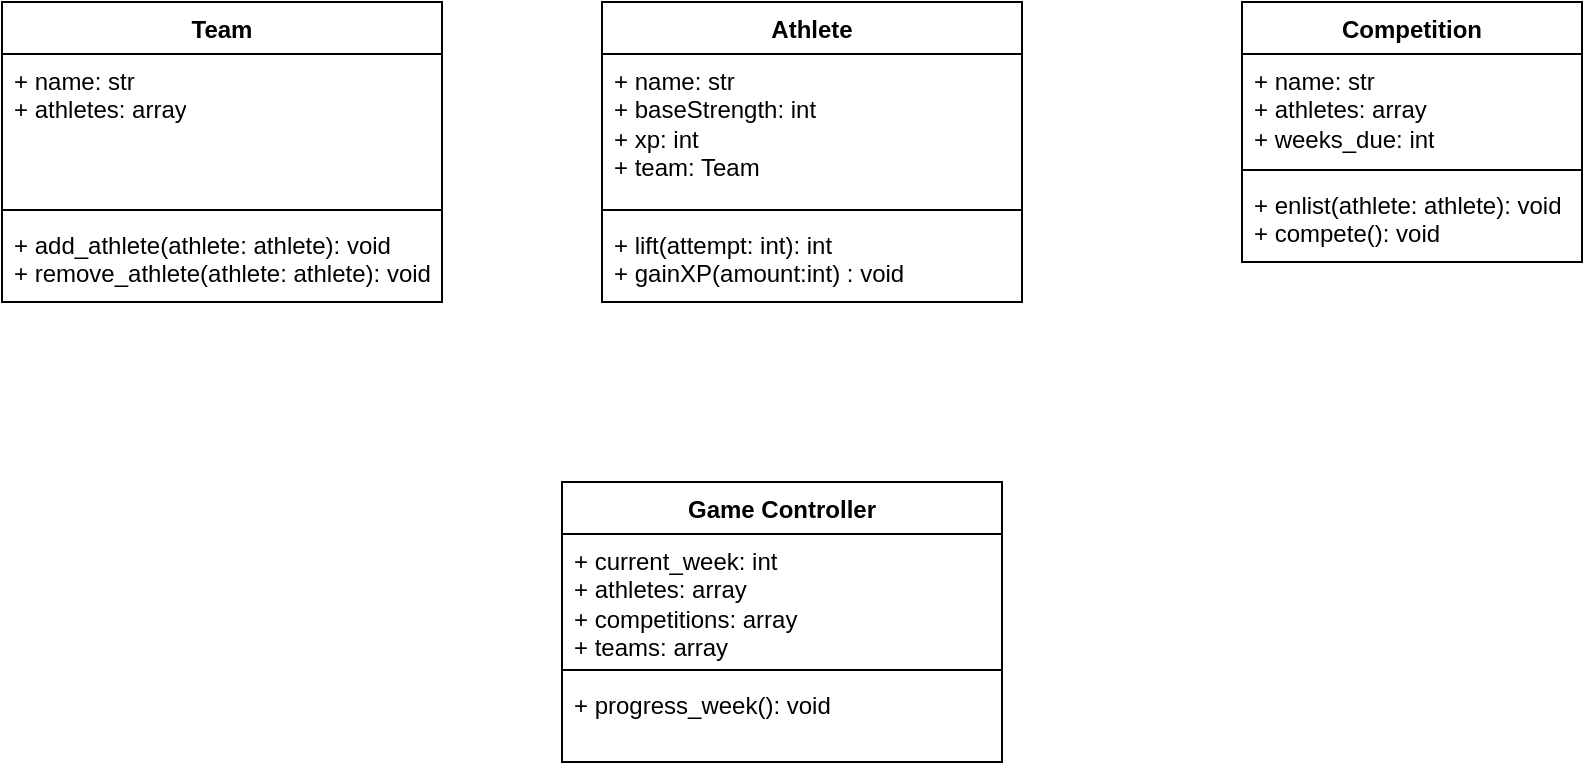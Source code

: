 <mxfile version="28.2.3">
  <diagram name="Page-1" id="uiEVrqM6zR9FgZwaDUHF">
    <mxGraphModel dx="1360" dy="795" grid="1" gridSize="10" guides="1" tooltips="1" connect="1" arrows="1" fold="1" page="1" pageScale="1" pageWidth="850" pageHeight="1100" math="0" shadow="0">
      <root>
        <mxCell id="0" />
        <mxCell id="1" parent="0" />
        <mxCell id="7aWqR-SPFKHSEZrjgF6k-8" value="Athlete" style="swimlane;fontStyle=1;align=center;verticalAlign=top;childLayout=stackLayout;horizontal=1;startSize=26;horizontalStack=0;resizeParent=1;resizeParentMax=0;resizeLast=0;collapsible=1;marginBottom=0;whiteSpace=wrap;html=1;" vertex="1" parent="1">
          <mxGeometry x="330" y="40" width="210" height="150" as="geometry" />
        </mxCell>
        <mxCell id="7aWqR-SPFKHSEZrjgF6k-9" value="&lt;div&gt;+ name: str&lt;/div&gt;&lt;div&gt;+ baseStrength: int&lt;/div&gt;&lt;div&gt;+ xp: int&lt;/div&gt;&lt;div&gt;+ team: Team&lt;/div&gt;&lt;div&gt;&lt;br&gt;&lt;/div&gt;" style="text;strokeColor=none;fillColor=none;align=left;verticalAlign=top;spacingLeft=4;spacingRight=4;overflow=hidden;rotatable=0;points=[[0,0.5],[1,0.5]];portConstraint=eastwest;whiteSpace=wrap;html=1;" vertex="1" parent="7aWqR-SPFKHSEZrjgF6k-8">
          <mxGeometry y="26" width="210" height="74" as="geometry" />
        </mxCell>
        <mxCell id="7aWqR-SPFKHSEZrjgF6k-10" value="" style="line;strokeWidth=1;fillColor=none;align=left;verticalAlign=middle;spacingTop=-1;spacingLeft=3;spacingRight=3;rotatable=0;labelPosition=right;points=[];portConstraint=eastwest;strokeColor=inherit;" vertex="1" parent="7aWqR-SPFKHSEZrjgF6k-8">
          <mxGeometry y="100" width="210" height="8" as="geometry" />
        </mxCell>
        <mxCell id="7aWqR-SPFKHSEZrjgF6k-11" value="&lt;div&gt;+ lift(attempt: int): int&lt;/div&gt;&lt;div&gt;+ gainXP(amount:int) : void&lt;/div&gt;" style="text;strokeColor=none;fillColor=none;align=left;verticalAlign=top;spacingLeft=4;spacingRight=4;overflow=hidden;rotatable=0;points=[[0,0.5],[1,0.5]];portConstraint=eastwest;whiteSpace=wrap;html=1;" vertex="1" parent="7aWqR-SPFKHSEZrjgF6k-8">
          <mxGeometry y="108" width="210" height="42" as="geometry" />
        </mxCell>
        <mxCell id="7aWqR-SPFKHSEZrjgF6k-12" value="Competition" style="swimlane;fontStyle=1;align=center;verticalAlign=top;childLayout=stackLayout;horizontal=1;startSize=26;horizontalStack=0;resizeParent=1;resizeParentMax=0;resizeLast=0;collapsible=1;marginBottom=0;whiteSpace=wrap;html=1;" vertex="1" parent="1">
          <mxGeometry x="650" y="40" width="170" height="130" as="geometry" />
        </mxCell>
        <mxCell id="7aWqR-SPFKHSEZrjgF6k-13" value="&lt;div&gt;+ name: str&lt;/div&gt;&lt;div&gt;+ athletes: array&lt;/div&gt;&lt;div&gt;+ weeks_due: int&lt;/div&gt;" style="text;strokeColor=none;fillColor=none;align=left;verticalAlign=top;spacingLeft=4;spacingRight=4;overflow=hidden;rotatable=0;points=[[0,0.5],[1,0.5]];portConstraint=eastwest;whiteSpace=wrap;html=1;" vertex="1" parent="7aWqR-SPFKHSEZrjgF6k-12">
          <mxGeometry y="26" width="170" height="54" as="geometry" />
        </mxCell>
        <mxCell id="7aWqR-SPFKHSEZrjgF6k-14" value="" style="line;strokeWidth=1;fillColor=none;align=left;verticalAlign=middle;spacingTop=-1;spacingLeft=3;spacingRight=3;rotatable=0;labelPosition=right;points=[];portConstraint=eastwest;strokeColor=inherit;" vertex="1" parent="7aWqR-SPFKHSEZrjgF6k-12">
          <mxGeometry y="80" width="170" height="8" as="geometry" />
        </mxCell>
        <mxCell id="7aWqR-SPFKHSEZrjgF6k-15" value="&lt;div&gt;+ enlist(athlete: athlete): void&lt;/div&gt;&lt;div&gt;+ compete(): void&lt;/div&gt;" style="text;strokeColor=none;fillColor=none;align=left;verticalAlign=top;spacingLeft=4;spacingRight=4;overflow=hidden;rotatable=0;points=[[0,0.5],[1,0.5]];portConstraint=eastwest;whiteSpace=wrap;html=1;" vertex="1" parent="7aWqR-SPFKHSEZrjgF6k-12">
          <mxGeometry y="88" width="170" height="42" as="geometry" />
        </mxCell>
        <mxCell id="7aWqR-SPFKHSEZrjgF6k-16" value="Game Controller" style="swimlane;fontStyle=1;align=center;verticalAlign=top;childLayout=stackLayout;horizontal=1;startSize=26;horizontalStack=0;resizeParent=1;resizeParentMax=0;resizeLast=0;collapsible=1;marginBottom=0;whiteSpace=wrap;html=1;" vertex="1" parent="1">
          <mxGeometry x="310" y="280" width="220" height="140" as="geometry" />
        </mxCell>
        <mxCell id="7aWqR-SPFKHSEZrjgF6k-17" value="&lt;div&gt;+ current_week: int&lt;/div&gt;&lt;div&gt;+ athletes: array&lt;/div&gt;&lt;div&gt;+ competitions: array&lt;/div&gt;&lt;div&gt;+ teams: array&lt;/div&gt;&lt;div&gt;&lt;br&gt;&lt;/div&gt;&lt;div&gt;&lt;br&gt;&lt;/div&gt;&lt;div&gt;&lt;br&gt;&lt;/div&gt;&lt;div&gt;&lt;br&gt;&lt;/div&gt;" style="text;strokeColor=none;fillColor=none;align=left;verticalAlign=top;spacingLeft=4;spacingRight=4;overflow=hidden;rotatable=0;points=[[0,0.5],[1,0.5]];portConstraint=eastwest;whiteSpace=wrap;html=1;" vertex="1" parent="7aWqR-SPFKHSEZrjgF6k-16">
          <mxGeometry y="26" width="220" height="64" as="geometry" />
        </mxCell>
        <mxCell id="7aWqR-SPFKHSEZrjgF6k-18" value="" style="line;strokeWidth=1;fillColor=none;align=left;verticalAlign=middle;spacingTop=-1;spacingLeft=3;spacingRight=3;rotatable=0;labelPosition=right;points=[];portConstraint=eastwest;strokeColor=inherit;" vertex="1" parent="7aWqR-SPFKHSEZrjgF6k-16">
          <mxGeometry y="90" width="220" height="8" as="geometry" />
        </mxCell>
        <mxCell id="7aWqR-SPFKHSEZrjgF6k-19" value="&lt;div&gt;+ progress_week(): void&lt;/div&gt;" style="text;strokeColor=none;fillColor=none;align=left;verticalAlign=top;spacingLeft=4;spacingRight=4;overflow=hidden;rotatable=0;points=[[0,0.5],[1,0.5]];portConstraint=eastwest;whiteSpace=wrap;html=1;" vertex="1" parent="7aWqR-SPFKHSEZrjgF6k-16">
          <mxGeometry y="98" width="220" height="42" as="geometry" />
        </mxCell>
        <mxCell id="7aWqR-SPFKHSEZrjgF6k-20" value="Team" style="swimlane;fontStyle=1;align=center;verticalAlign=top;childLayout=stackLayout;horizontal=1;startSize=26;horizontalStack=0;resizeParent=1;resizeParentMax=0;resizeLast=0;collapsible=1;marginBottom=0;whiteSpace=wrap;html=1;" vertex="1" parent="1">
          <mxGeometry x="30" y="40" width="220" height="150" as="geometry" />
        </mxCell>
        <mxCell id="7aWqR-SPFKHSEZrjgF6k-21" value="&lt;div&gt;+ name: str&lt;/div&gt;&lt;div&gt;+ athletes: array&lt;/div&gt;&lt;div&gt;&lt;br&gt;&lt;/div&gt;" style="text;strokeColor=none;fillColor=none;align=left;verticalAlign=top;spacingLeft=4;spacingRight=4;overflow=hidden;rotatable=0;points=[[0,0.5],[1,0.5]];portConstraint=eastwest;whiteSpace=wrap;html=1;" vertex="1" parent="7aWqR-SPFKHSEZrjgF6k-20">
          <mxGeometry y="26" width="220" height="74" as="geometry" />
        </mxCell>
        <mxCell id="7aWqR-SPFKHSEZrjgF6k-22" value="" style="line;strokeWidth=1;fillColor=none;align=left;verticalAlign=middle;spacingTop=-1;spacingLeft=3;spacingRight=3;rotatable=0;labelPosition=right;points=[];portConstraint=eastwest;strokeColor=inherit;" vertex="1" parent="7aWqR-SPFKHSEZrjgF6k-20">
          <mxGeometry y="100" width="220" height="8" as="geometry" />
        </mxCell>
        <mxCell id="7aWqR-SPFKHSEZrjgF6k-23" value="&lt;div&gt;+ add_athlete(athlete: athlete): void&lt;/div&gt;&lt;div&gt;+ remove_athlete(athlete: athlete): void&lt;/div&gt;" style="text;strokeColor=none;fillColor=none;align=left;verticalAlign=top;spacingLeft=4;spacingRight=4;overflow=hidden;rotatable=0;points=[[0,0.5],[1,0.5]];portConstraint=eastwest;whiteSpace=wrap;html=1;" vertex="1" parent="7aWqR-SPFKHSEZrjgF6k-20">
          <mxGeometry y="108" width="220" height="42" as="geometry" />
        </mxCell>
      </root>
    </mxGraphModel>
  </diagram>
</mxfile>
